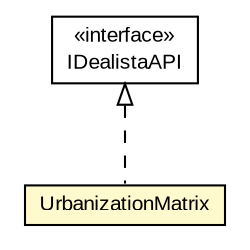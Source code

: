 #!/usr/local/bin/dot
#
# Class diagram 
# Generated by UMLGraph version R5_6-24-gf6e263 (http://www.umlgraph.org/)
#

digraph G {
	edge [fontname="arial",fontsize=10,labelfontname="arial",labelfontsize=10];
	node [fontname="arial",fontsize=10,shape=plaintext];
	nodesep=0.25;
	ranksep=0.5;
	// com.id.droneapi.mock.api.IDealistaAPI
	c3324 [label=<<table title="com.id.droneapi.mock.api.IDealistaAPI" border="0" cellborder="1" cellspacing="0" cellpadding="2" port="p" href="./api/IDealistaAPI.html">
		<tr><td><table border="0" cellspacing="0" cellpadding="1">
<tr><td align="center" balign="center"> &#171;interface&#187; </td></tr>
<tr><td align="center" balign="center"> IDealistaAPI </td></tr>
		</table></td></tr>
		</table>>, URL="./api/IDealistaAPI.html", fontname="arial", fontcolor="black", fontsize=10.0];
	// com.id.droneapi.mock.UrbanizationMatrix
	c3328 [label=<<table title="com.id.droneapi.mock.UrbanizationMatrix" border="0" cellborder="1" cellspacing="0" cellpadding="2" port="p" bgcolor="lemonChiffon" href="./UrbanizationMatrix.html">
		<tr><td><table border="0" cellspacing="0" cellpadding="1">
<tr><td align="center" balign="center"> UrbanizationMatrix </td></tr>
		</table></td></tr>
		</table>>, URL="./UrbanizationMatrix.html", fontname="arial", fontcolor="black", fontsize=10.0];
	//com.id.droneapi.mock.UrbanizationMatrix implements com.id.droneapi.mock.api.IDealistaAPI
	c3324:p -> c3328:p [dir=back,arrowtail=empty,style=dashed];
}

